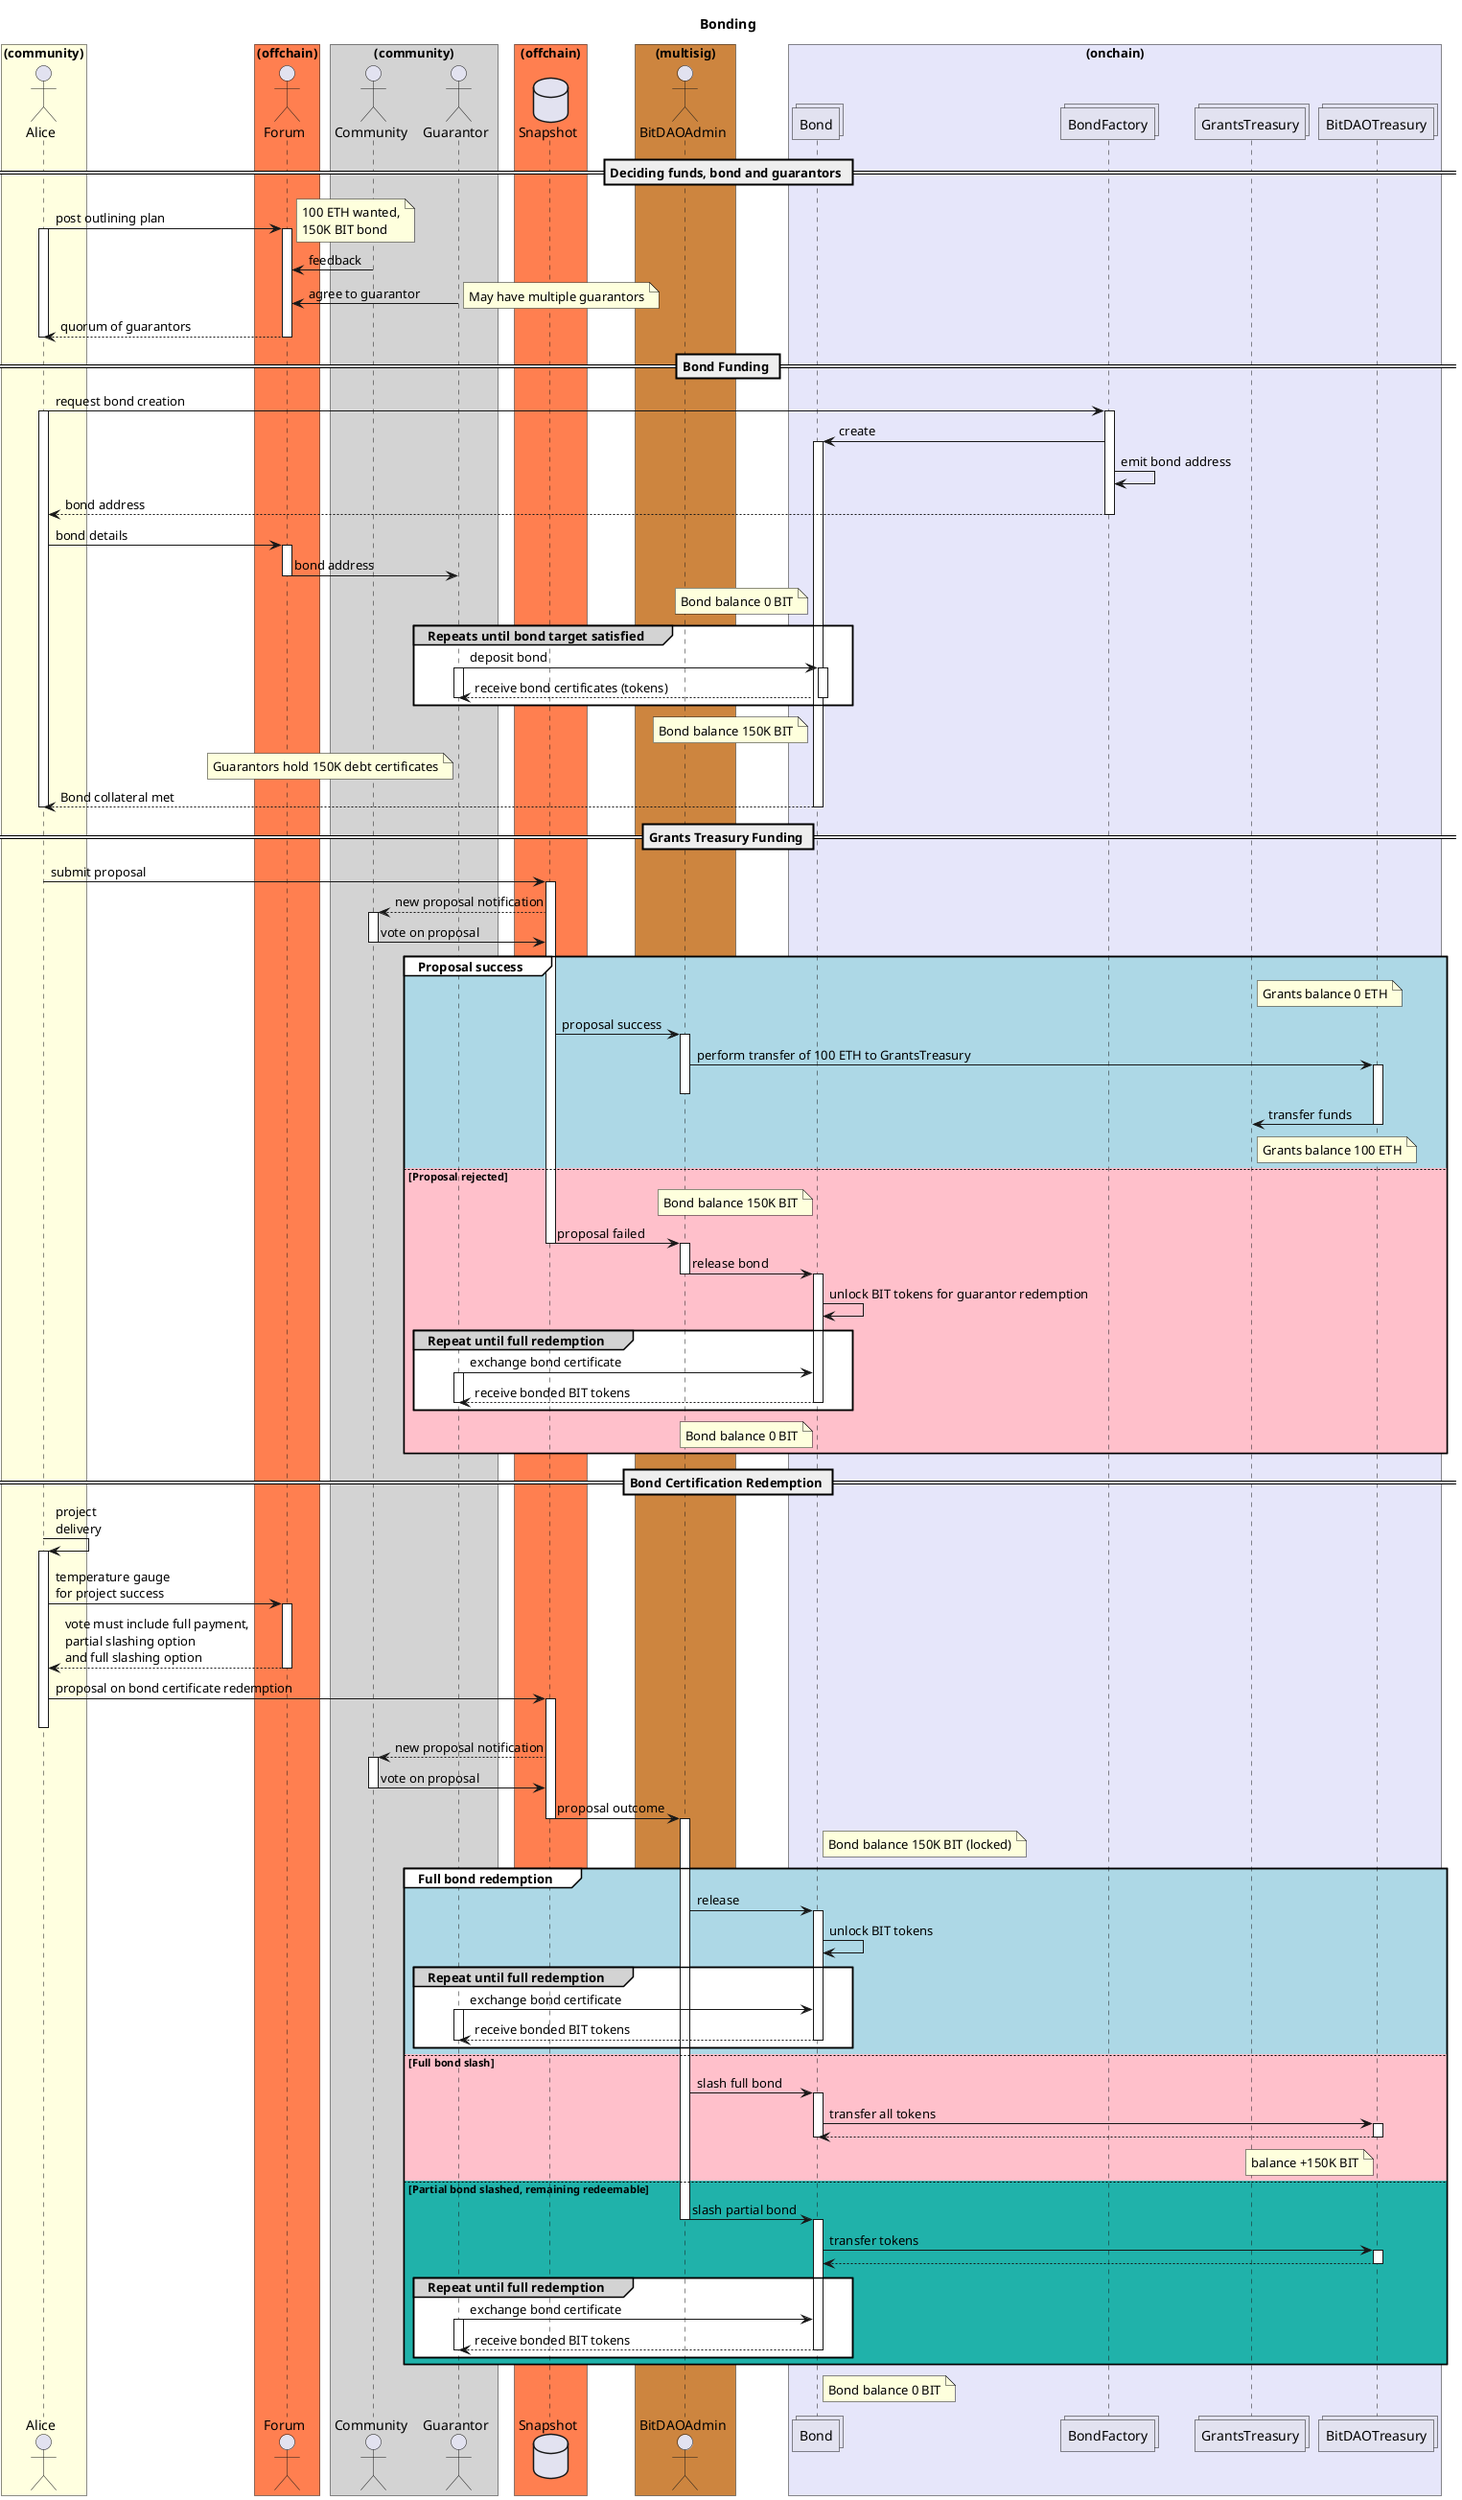@startuml
'https://plantuml.com/sequence-diagram

title Bonding

box "(community)" #LightYellow
actor Alice as alice
end box

box "(offchain)" #Coral
actor Forum as forum
end box

box "(community)" #LightGray
actor Community as community
actor Guarantor as guarantor
end box

box "(offchain)" #Coral
database Snapshot as snapshot
end box

box "(multisig)" #Peru
actor BitDAOAdmin as bitdaoadmin
end box

box "(onchain)" #Lavender
collections Bond as bond
collections BondFactory as bondFactory
collections GrantsTreasury as grantstreasury
collections BitDAOTreasury as bitdaotreasury
end box


== Deciding funds, bond and guarantors ==

alice->forum                : post outlining plan
activate alice
activate forum
note right                  : 100 ETH wanted,\n150K BIT bond
community->forum            : feedback
guarantor->forum            : agree to guarantor
note right                  : May have multiple guarantors
forum-->alice               : quorum of guarantors
deactivate forum
deactivate alice

== Bond Funding ==

alice->bondFactory          : request bond creation
activate alice
activate bondFactory
bondFactory->bond           : create
activate bond
bondFactory->bondFactory    : emit bond address
bondFactory-->alice         : bond address
deactivate bondFactory
alice->forum                : bond details
activate forum
forum->guarantor            : bond address
deactivate forum

note left of bond           : Bond balance 0 BIT

group#lightgray #white Repeats until bond target satisfied
    guarantor->bond         : deposit bond
    activate guarantor
    activate bond
    bond-->guarantor        : receive bond certificates (tokens)
    deactivate guarantor
    deactivate bond
end

note left of bond           : Bond balance 150K BIT
note left of guarantor      : Guarantors hold 150K debt certificates

bond --> alice              : Bond collateral met
deactivate bond
deactivate alice

== Grants Treasury Funding ==
alice -> snapshot               : submit proposal
activate snapshot
snapshot-->community            : new proposal notification
activate community
community -> snapshot           : vote on proposal
deactivate community

group#white #LightBlue Proposal success

    note right of grantstreasury    : Grants balance 0 ETH

    snapshot -> bitdaoadmin         : proposal success
    activate bitdaoadmin
    bitdaoadmin -> bitdaotreasury   : perform transfer of 100 ETH to GrantsTreasury
    activate bitdaotreasury
    deactivate bitdaoadmin
    bitdaotreasury -> grantstreasury: transfer funds
    deactivate bitdaotreasury

    note right of grantstreasury    : Grants balance 100 ETH

else #Pink Proposal rejected

    note left of bond               : Bond balance 150K BIT

    snapshot -> bitdaoadmin         : proposal failed
    deactivate snapshot
    activate bitdaoadmin
    bitdaoadmin -> bond             : release bond
    deactivate bitdaoadmin
    activate bond
    bond -> bond                    : unlock BIT tokens for guarantor redemption

    group#lightgray #white Repeat until full redemption
        guarantor->bond             : exchange bond certificate
        activate guarantor
        bond-->guarantor            : receive bonded BIT tokens
        deactivate bond
        deactivate guarantor
    end

    note left of bond               : Bond balance 0 BIT
end

== Bond Certification Redemption ==

alice->alice                    : project\ndelivery
activate alice
alice->forum                    : temperature gauge\nfor project success
activate forum
forum-->alice                   : vote must include full payment,\npartial slashing option\nand full slashing option
deactivate forum
alice->snapshot                 : proposal on bond certificate redemption
activate snapshot
deactivate alice
snapshot-->community            : new proposal notification
activate community
community -> snapshot           : vote on proposal
deactivate community
snapshot -> bitdaoadmin         : proposal outcome
deactivate snapshot
activate bitdaoadmin

note right of bond              : Bond balance 150K BIT (locked)

group#white #LightBlue Full bond redemption
    bitdaoadmin->bond           : release
    activate bond
    bond->bond                  : unlock BIT tokens

    group#lightgray #white Repeat until full redemption
        guarantor->bond         : exchange bond certificate
        activate guarantor
        bond-->guarantor        : receive bonded BIT tokens
        deactivate bond
        deactivate guarantor
    end

else #Pink Full bond slash
    bitdaoadmin->bond           : slash full bond
    activate bond
    bond->bitdaotreasury        : transfer all tokens
    activate bitdaotreasury
    bitdaotreasury-->bond
    deactivate bitdaotreasury
    deactivate bond

    note left of bitdaotreasury : balance +150K BIT

else #lightseagreen Partial bond slashed, remaining redeemable
    bitdaoadmin->bond           : slash partial bond
    deactivate bitdaoadmin
    activate bond
    bond->bitdaotreasury        : transfer tokens
    activate bitdaotreasury
    bitdaotreasury-->bond
    deactivate bitdaotreasury
    
    group#lightgray #white Repeat until full redemption
        guarantor->bond         : exchange bond certificate
        activate guarantor
        bond-->guarantor        : receive bonded BIT tokens
        deactivate bond
        deactivate guarantor
    end
end


note right of bond              : Bond balance 0 BIT

@enduml